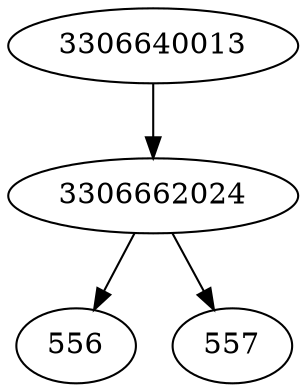 strict digraph  {
3306662024;
556;
557;
3306640013;
3306662024 -> 556;
3306662024 -> 557;
3306640013 -> 3306662024;
}
